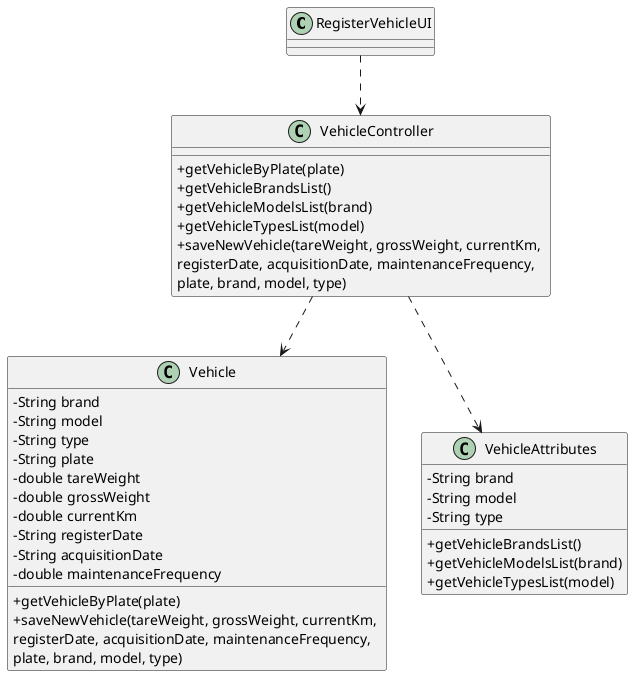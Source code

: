 @startuml
'skinparam monochrome true
skinparam packageStyle rectangle
skinparam shadowing false
skinparam linetype polyline
'skinparam linetype orto

skinparam classAttributeIconSize 0

'left to right direction

class RegisterVehicleUI {
}

class Vehicle {
    - String brand
    - String model
    - String type
    - String plate
    - double tareWeight
    - double grossWeight
    - double currentKm
    - String registerDate
    - String acquisitionDate
    - double maintenanceFrequency

    + getVehicleByPlate(plate)
    + saveNewVehicle(tareWeight, grossWeight, currentKm, \nregisterDate, acquisitionDate, maintenanceFrequency, \nplate, brand, model, type)
}

class VehicleAttributes {
    - String brand
    - String model
    - String type

    + getVehicleBrandsList()
    + getVehicleModelsList(brand)
    + getVehicleTypesList(model)
}

class VehicleController {
    + getVehicleByPlate(plate)
    + getVehicleBrandsList()
    + getVehicleModelsList(brand)
    + getVehicleTypesList(model)
    + saveNewVehicle(tareWeight, grossWeight, currentKm, \nregisterDate, acquisitionDate, maintenanceFrequency, \nplate, brand, model, type)
}
RegisterVehicleUI ..> VehicleController
VehicleController ..> Vehicle
VehicleController ..> VehicleAttributes


@enduml